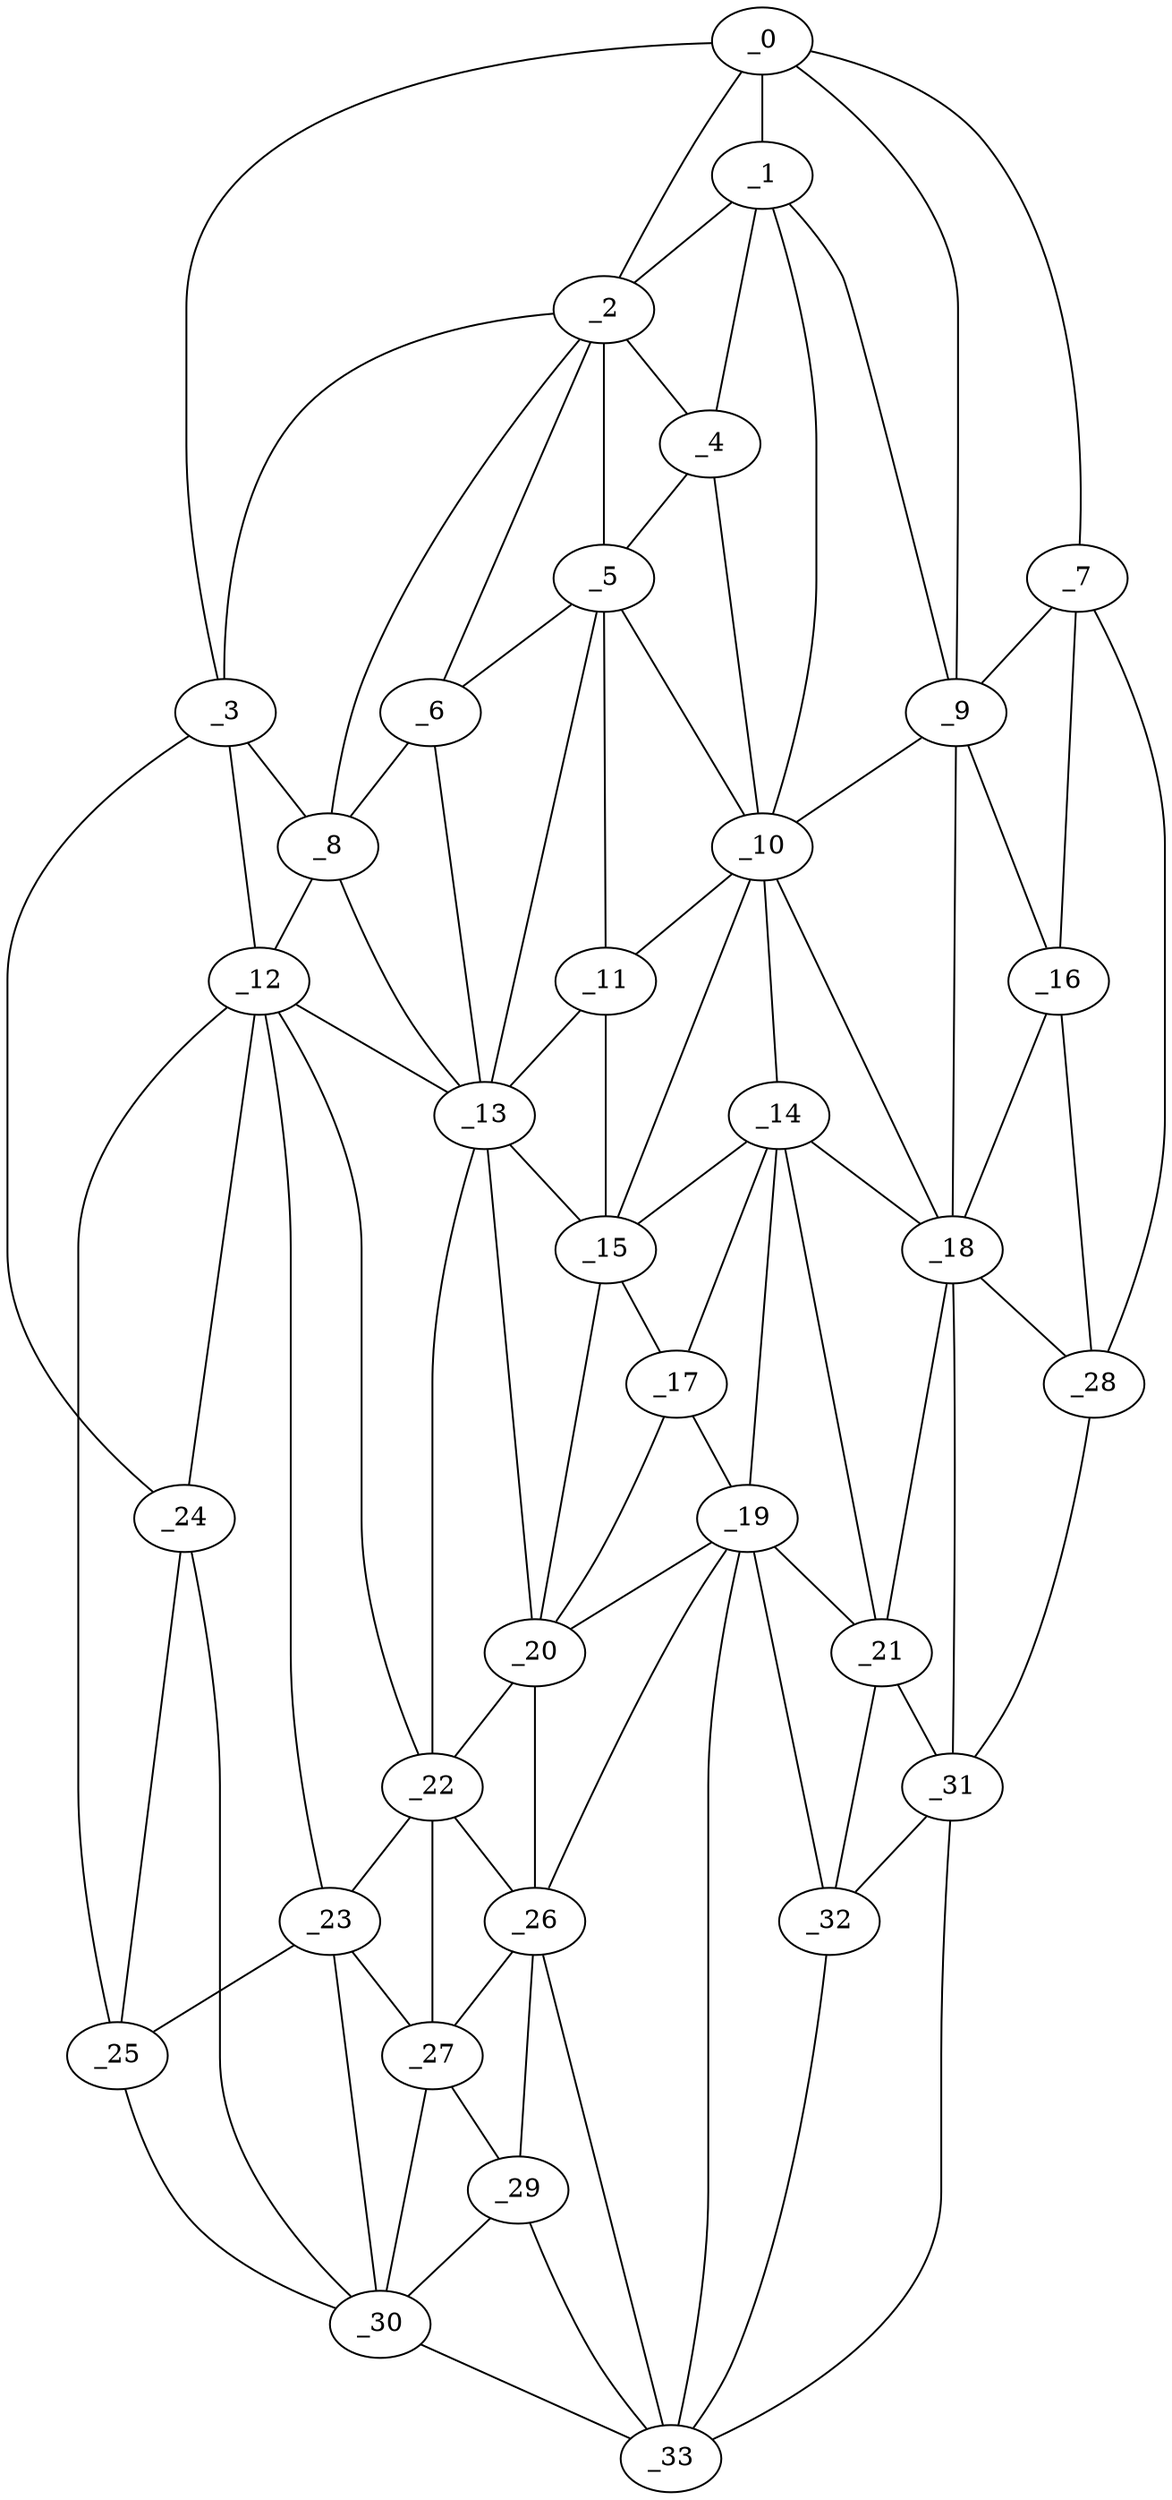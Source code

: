 graph "obj49__225.gxl" {
	_0	 [x=39,
		y=9];
	_1	 [x=42,
		y=62];
	_0 -- _1	 [valence=1];
	_2	 [x=42,
		y=76];
	_0 -- _2	 [valence=2];
	_3	 [x=42,
		y=93];
	_0 -- _3	 [valence=1];
	_7	 [x=51,
		y=3];
	_0 -- _7	 [valence=1];
	_9	 [x=52,
		y=14];
	_0 -- _9	 [valence=2];
	_1 -- _2	 [valence=2];
	_4	 [x=45,
		y=72];
	_1 -- _4	 [valence=1];
	_1 -- _9	 [valence=1];
	_10	 [x=53,
		y=61];
	_1 -- _10	 [valence=2];
	_2 -- _3	 [valence=2];
	_2 -- _4	 [valence=2];
	_5	 [x=49,
		y=73];
	_2 -- _5	 [valence=1];
	_6	 [x=49,
		y=79];
	_2 -- _6	 [valence=2];
	_8	 [x=51,
		y=84];
	_2 -- _8	 [valence=2];
	_3 -- _8	 [valence=1];
	_12	 [x=60,
		y=87];
	_3 -- _12	 [valence=2];
	_24	 [x=87,
		y=122];
	_3 -- _24	 [valence=1];
	_4 -- _5	 [valence=2];
	_4 -- _10	 [valence=1];
	_5 -- _6	 [valence=2];
	_5 -- _10	 [valence=2];
	_11	 [x=57,
		y=69];
	_5 -- _11	 [valence=2];
	_13	 [x=62,
		y=75];
	_5 -- _13	 [valence=1];
	_6 -- _8	 [valence=2];
	_6 -- _13	 [valence=2];
	_7 -- _9	 [valence=1];
	_16	 [x=66,
		y=13];
	_7 -- _16	 [valence=1];
	_28	 [x=94,
		y=13];
	_7 -- _28	 [valence=1];
	_8 -- _12	 [valence=2];
	_8 -- _13	 [valence=2];
	_9 -- _10	 [valence=2];
	_9 -- _16	 [valence=2];
	_18	 [x=69,
		y=28];
	_9 -- _18	 [valence=2];
	_10 -- _11	 [valence=2];
	_14	 [x=64,
		y=55];
	_10 -- _14	 [valence=1];
	_15	 [x=65,
		y=68];
	_10 -- _15	 [valence=2];
	_10 -- _18	 [valence=2];
	_11 -- _13	 [valence=2];
	_11 -- _15	 [valence=2];
	_12 -- _13	 [valence=2];
	_22	 [x=78,
		y=85];
	_12 -- _22	 [valence=2];
	_23	 [x=78,
		y=90];
	_12 -- _23	 [valence=1];
	_12 -- _24	 [valence=2];
	_25	 [x=88,
		y=115];
	_12 -- _25	 [valence=2];
	_13 -- _15	 [valence=2];
	_20	 [x=76,
		y=73];
	_13 -- _20	 [valence=2];
	_13 -- _22	 [valence=1];
	_14 -- _15	 [valence=1];
	_17	 [x=68,
		y=64];
	_14 -- _17	 [valence=1];
	_14 -- _18	 [valence=1];
	_19	 [x=76,
		y=63];
	_14 -- _19	 [valence=2];
	_21	 [x=78,
		y=44];
	_14 -- _21	 [valence=2];
	_15 -- _17	 [valence=1];
	_15 -- _20	 [valence=2];
	_16 -- _18	 [valence=2];
	_16 -- _28	 [valence=1];
	_17 -- _19	 [valence=2];
	_17 -- _20	 [valence=2];
	_18 -- _21	 [valence=1];
	_18 -- _28	 [valence=1];
	_31	 [x=97,
		y=38];
	_18 -- _31	 [valence=2];
	_19 -- _20	 [valence=1];
	_19 -- _21	 [valence=1];
	_26	 [x=89,
		y=76];
	_19 -- _26	 [valence=1];
	_32	 [x=97,
		y=54];
	_19 -- _32	 [valence=2];
	_33	 [x=98,
		y=65];
	_19 -- _33	 [valence=2];
	_20 -- _22	 [valence=1];
	_20 -- _26	 [valence=2];
	_21 -- _31	 [valence=2];
	_21 -- _32	 [valence=1];
	_22 -- _23	 [valence=2];
	_22 -- _26	 [valence=2];
	_27	 [x=93,
		y=88];
	_22 -- _27	 [valence=2];
	_23 -- _25	 [valence=1];
	_23 -- _27	 [valence=1];
	_30	 [x=96,
		y=101];
	_23 -- _30	 [valence=2];
	_24 -- _25	 [valence=1];
	_24 -- _30	 [valence=1];
	_25 -- _30	 [valence=2];
	_26 -- _27	 [valence=1];
	_29	 [x=95,
		y=73];
	_26 -- _29	 [valence=2];
	_26 -- _33	 [valence=2];
	_27 -- _29	 [valence=1];
	_27 -- _30	 [valence=2];
	_28 -- _31	 [valence=1];
	_29 -- _30	 [valence=1];
	_29 -- _33	 [valence=2];
	_30 -- _33	 [valence=1];
	_31 -- _32	 [valence=2];
	_31 -- _33	 [valence=1];
	_32 -- _33	 [valence=1];
}
